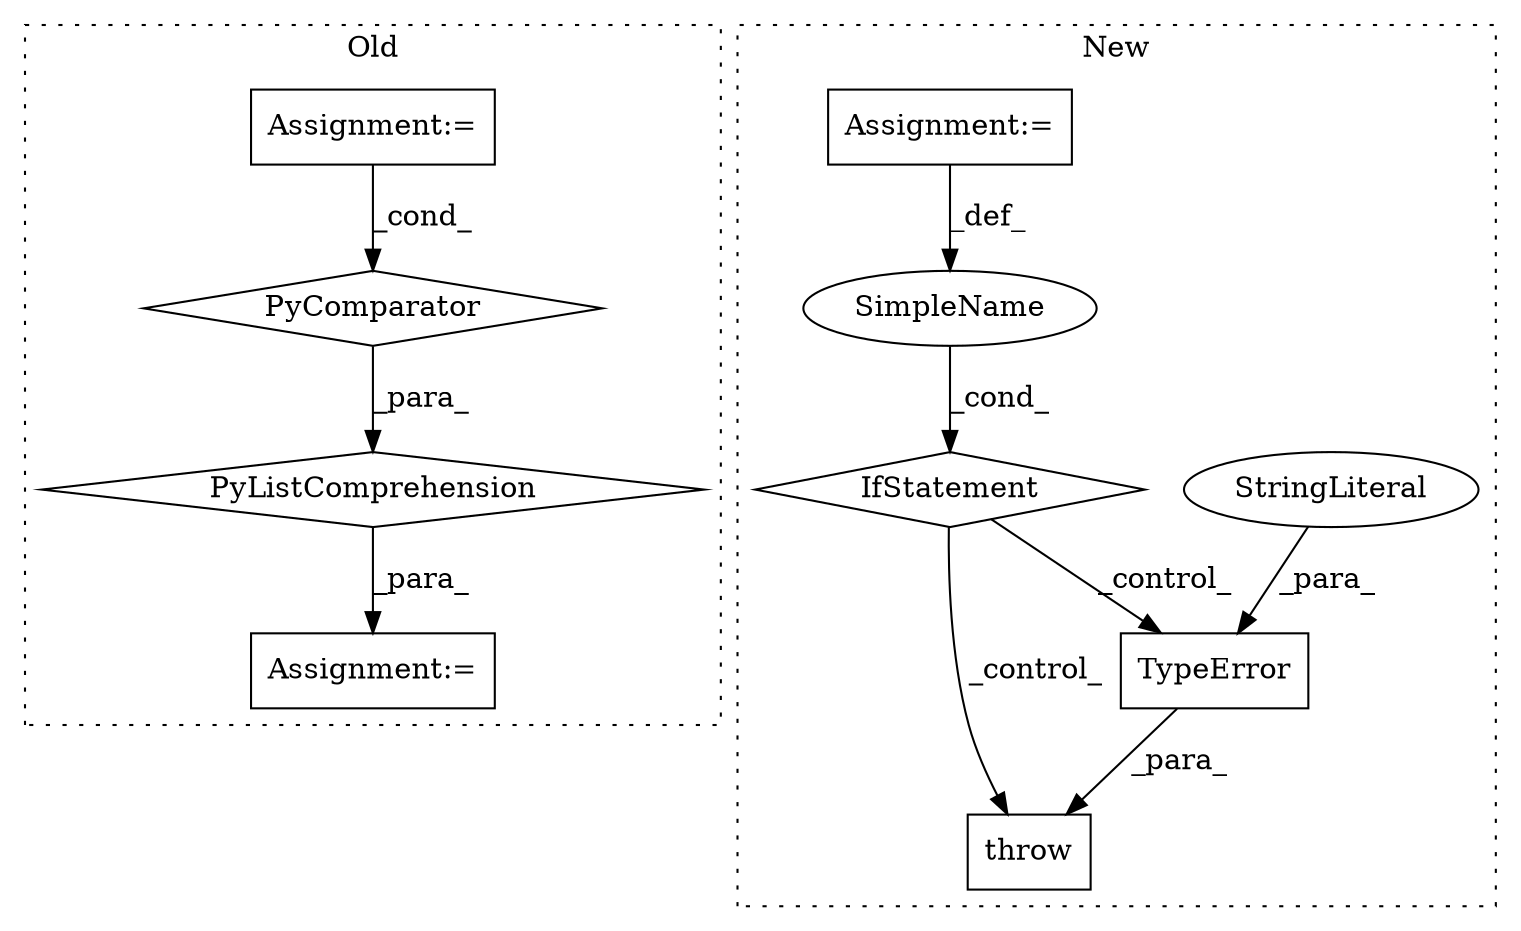digraph G {
subgraph cluster0 {
1 [label="PyListComprehension" a="109" s="210" l="106" shape="diamond"];
4 [label="Assignment:=" a="7" s="280" l="28" shape="box"];
5 [label="PyComparator" a="113" s="280" l="28" shape="diamond"];
8 [label="Assignment:=" a="7" s="327" l="1" shape="box"];
label = "Old";
style="dotted";
}
subgraph cluster1 {
2 [label="TypeError" a="32" s="433,475" l="10,1" shape="box"];
3 [label="throw" a="53" s="427" l="6" shape="box"];
6 [label="SimpleName" a="42" s="" l="" shape="ellipse"];
7 [label="IfStatement" a="25" s="386,415" l="4,2" shape="diamond"];
9 [label="StringLiteral" a="45" s="443" l="32" shape="ellipse"];
10 [label="Assignment:=" a="7" s="305,376" l="53,2" shape="box"];
label = "New";
style="dotted";
}
1 -> 8 [label="_para_"];
2 -> 3 [label="_para_"];
4 -> 5 [label="_cond_"];
5 -> 1 [label="_para_"];
6 -> 7 [label="_cond_"];
7 -> 2 [label="_control_"];
7 -> 3 [label="_control_"];
9 -> 2 [label="_para_"];
10 -> 6 [label="_def_"];
}
